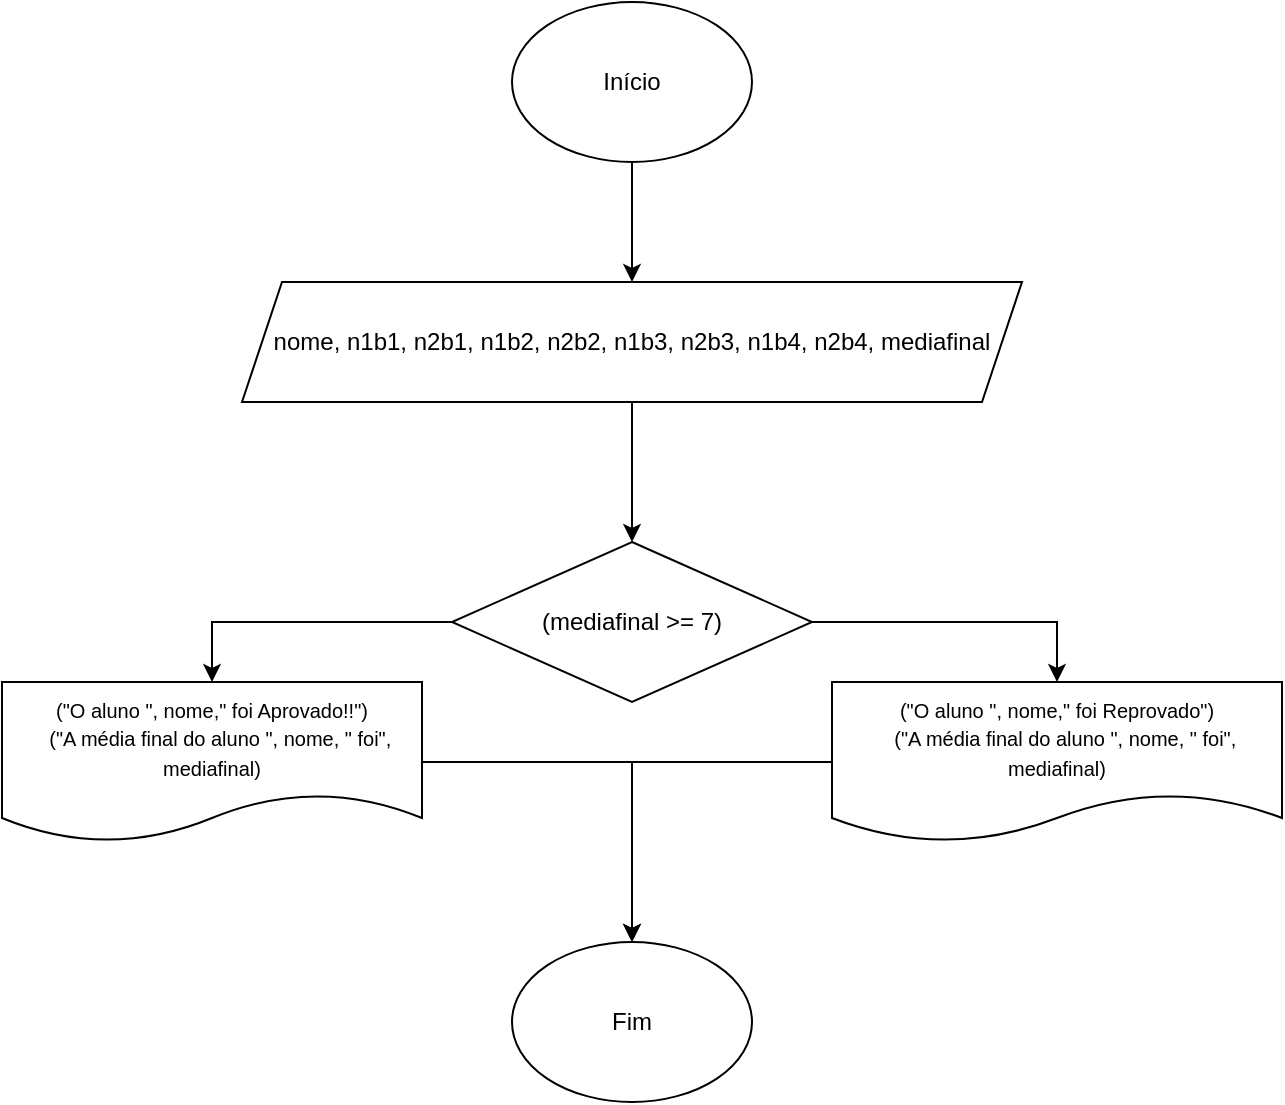 <mxfile version="21.3.4" type="onedrive">
  <diagram name="Página-1" id="eyjwuWEeAOPNkWT7B96Y">
    <mxGraphModel grid="1" page="1" gridSize="10" guides="1" tooltips="1" connect="1" arrows="1" fold="1" pageScale="1" pageWidth="827" pageHeight="1169" math="0" shadow="0">
      <root>
        <mxCell id="0" />
        <mxCell id="1" parent="0" />
        <mxCell id="jUs3mJKYbhb78cfY67rJ-1" style="edgeStyle=orthogonalEdgeStyle;rounded=0;orthogonalLoop=1;jettySize=auto;html=1;entryX=0.5;entryY=0;entryDx=0;entryDy=0;" edge="1" parent="1" source="jUs3mJKYbhb78cfY67rJ-2" target="jUs3mJKYbhb78cfY67rJ-4">
          <mxGeometry relative="1" as="geometry" />
        </mxCell>
        <mxCell id="jUs3mJKYbhb78cfY67rJ-2" value="Início" style="ellipse;whiteSpace=wrap;html=1;" vertex="1" parent="1">
          <mxGeometry x="335" y="310" width="120" height="80" as="geometry" />
        </mxCell>
        <mxCell id="jUs3mJKYbhb78cfY67rJ-3" style="edgeStyle=orthogonalEdgeStyle;rounded=0;orthogonalLoop=1;jettySize=auto;html=1;" edge="1" parent="1" source="jUs3mJKYbhb78cfY67rJ-4" target="jUs3mJKYbhb78cfY67rJ-7">
          <mxGeometry relative="1" as="geometry" />
        </mxCell>
        <mxCell id="jUs3mJKYbhb78cfY67rJ-4" value="&lt;div&gt;nome,&amp;nbsp;&lt;span style=&quot;background-color: initial;&quot;&gt;n1b1,&amp;nbsp;&lt;/span&gt;&lt;span style=&quot;background-color: initial;&quot;&gt;n2b1,&amp;nbsp;&lt;/span&gt;&lt;span style=&quot;background-color: initial;&quot;&gt;n1b2,&amp;nbsp;&lt;/span&gt;&lt;span style=&quot;background-color: initial;&quot;&gt;n2b2,&amp;nbsp;&lt;/span&gt;&lt;span style=&quot;background-color: initial;&quot;&gt;n1b3,&amp;nbsp;&lt;/span&gt;&lt;span style=&quot;background-color: initial;&quot;&gt;n2b3,&amp;nbsp;&lt;/span&gt;&lt;span style=&quot;background-color: initial;&quot;&gt;n1b4,&amp;nbsp;&lt;/span&gt;&lt;span style=&quot;background-color: initial;&quot;&gt;n2b4,&amp;nbsp;&lt;/span&gt;&lt;span style=&quot;background-color: initial;&quot;&gt;mediafinal&lt;/span&gt;&lt;/div&gt;" style="shape=parallelogram;perimeter=parallelogramPerimeter;whiteSpace=wrap;html=1;fixedSize=1;" vertex="1" parent="1">
          <mxGeometry x="200" y="450" width="390" height="60" as="geometry" />
        </mxCell>
        <mxCell id="jUs3mJKYbhb78cfY67rJ-5" style="edgeStyle=orthogonalEdgeStyle;rounded=0;orthogonalLoop=1;jettySize=auto;html=1;entryX=0.5;entryY=0;entryDx=0;entryDy=0;" edge="1" parent="1" source="jUs3mJKYbhb78cfY67rJ-7" target="jUs3mJKYbhb78cfY67rJ-11">
          <mxGeometry relative="1" as="geometry" />
        </mxCell>
        <mxCell id="jUs3mJKYbhb78cfY67rJ-6" style="edgeStyle=orthogonalEdgeStyle;rounded=0;orthogonalLoop=1;jettySize=auto;html=1;entryX=0.5;entryY=0;entryDx=0;entryDy=0;" edge="1" parent="1" source="jUs3mJKYbhb78cfY67rJ-7" target="jUs3mJKYbhb78cfY67rJ-9">
          <mxGeometry relative="1" as="geometry" />
        </mxCell>
        <mxCell id="jUs3mJKYbhb78cfY67rJ-7" value="(mediafinal &amp;gt;= 7)" style="rhombus;whiteSpace=wrap;html=1;" vertex="1" parent="1">
          <mxGeometry x="305" y="580" width="180" height="80" as="geometry" />
        </mxCell>
        <mxCell id="jUs3mJKYbhb78cfY67rJ-8" style="edgeStyle=orthogonalEdgeStyle;rounded=0;orthogonalLoop=1;jettySize=auto;html=1;" edge="1" parent="1" source="jUs3mJKYbhb78cfY67rJ-9" target="jUs3mJKYbhb78cfY67rJ-12">
          <mxGeometry relative="1" as="geometry" />
        </mxCell>
        <mxCell id="jUs3mJKYbhb78cfY67rJ-9" value="&lt;div&gt;&lt;font style=&quot;font-size: 10px;&quot;&gt;(&quot;O aluno &quot;, nome,&quot; foi Aprovado!!&quot;)&lt;/font&gt;&lt;/div&gt;&lt;div&gt;&lt;font style=&quot;font-size: 10px;&quot;&gt;&amp;nbsp; &amp;nbsp;(&quot;A média final do aluno &quot;, nome, &quot; foi&quot;, mediafinal)&lt;/font&gt;&lt;/div&gt;" style="shape=document;whiteSpace=wrap;html=1;boundedLbl=1;" vertex="1" parent="1">
          <mxGeometry x="80" y="650" width="210" height="80" as="geometry" />
        </mxCell>
        <mxCell id="jUs3mJKYbhb78cfY67rJ-10" style="edgeStyle=orthogonalEdgeStyle;rounded=0;orthogonalLoop=1;jettySize=auto;html=1;" edge="1" parent="1" source="jUs3mJKYbhb78cfY67rJ-11" target="jUs3mJKYbhb78cfY67rJ-12">
          <mxGeometry relative="1" as="geometry" />
        </mxCell>
        <mxCell id="jUs3mJKYbhb78cfY67rJ-11" value="&lt;div&gt;&lt;font style=&quot;font-size: 10px;&quot;&gt;(&quot;O aluno &quot;, nome,&quot; foi Reprovado&quot;)&lt;/font&gt;&lt;/div&gt;&lt;div&gt;&lt;span style=&quot;font-size: 10px;&quot;&gt;&amp;nbsp; &amp;nbsp;(&quot;A média final do aluno &quot;, nome, &quot; foi&quot;, mediafinal)&lt;/span&gt;&lt;/div&gt;" style="shape=document;whiteSpace=wrap;html=1;boundedLbl=1;" vertex="1" parent="1">
          <mxGeometry x="495" y="650" width="225" height="80" as="geometry" />
        </mxCell>
        <mxCell id="jUs3mJKYbhb78cfY67rJ-12" value="Fim" style="ellipse;whiteSpace=wrap;html=1;" vertex="1" parent="1">
          <mxGeometry x="335" y="780" width="120" height="80" as="geometry" />
        </mxCell>
      </root>
    </mxGraphModel>
  </diagram>
</mxfile>
